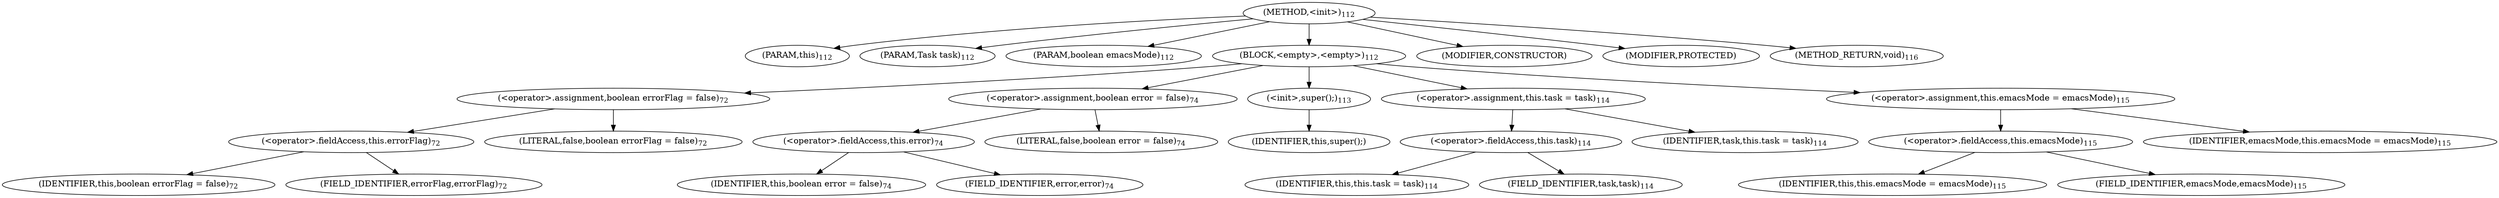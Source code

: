 digraph "&lt;init&gt;" {  
"112" [label = <(METHOD,&lt;init&gt;)<SUB>112</SUB>> ]
"6" [label = <(PARAM,this)<SUB>112</SUB>> ]
"113" [label = <(PARAM,Task task)<SUB>112</SUB>> ]
"114" [label = <(PARAM,boolean emacsMode)<SUB>112</SUB>> ]
"115" [label = <(BLOCK,&lt;empty&gt;,&lt;empty&gt;)<SUB>112</SUB>> ]
"116" [label = <(&lt;operator&gt;.assignment,boolean errorFlag = false)<SUB>72</SUB>> ]
"117" [label = <(&lt;operator&gt;.fieldAccess,this.errorFlag)<SUB>72</SUB>> ]
"118" [label = <(IDENTIFIER,this,boolean errorFlag = false)<SUB>72</SUB>> ]
"119" [label = <(FIELD_IDENTIFIER,errorFlag,errorFlag)<SUB>72</SUB>> ]
"120" [label = <(LITERAL,false,boolean errorFlag = false)<SUB>72</SUB>> ]
"121" [label = <(&lt;operator&gt;.assignment,boolean error = false)<SUB>74</SUB>> ]
"122" [label = <(&lt;operator&gt;.fieldAccess,this.error)<SUB>74</SUB>> ]
"123" [label = <(IDENTIFIER,this,boolean error = false)<SUB>74</SUB>> ]
"124" [label = <(FIELD_IDENTIFIER,error,error)<SUB>74</SUB>> ]
"125" [label = <(LITERAL,false,boolean error = false)<SUB>74</SUB>> ]
"126" [label = <(&lt;init&gt;,super();)<SUB>113</SUB>> ]
"5" [label = <(IDENTIFIER,this,super();)> ]
"127" [label = <(&lt;operator&gt;.assignment,this.task = task)<SUB>114</SUB>> ]
"128" [label = <(&lt;operator&gt;.fieldAccess,this.task)<SUB>114</SUB>> ]
"7" [label = <(IDENTIFIER,this,this.task = task)<SUB>114</SUB>> ]
"129" [label = <(FIELD_IDENTIFIER,task,task)<SUB>114</SUB>> ]
"130" [label = <(IDENTIFIER,task,this.task = task)<SUB>114</SUB>> ]
"131" [label = <(&lt;operator&gt;.assignment,this.emacsMode = emacsMode)<SUB>115</SUB>> ]
"132" [label = <(&lt;operator&gt;.fieldAccess,this.emacsMode)<SUB>115</SUB>> ]
"8" [label = <(IDENTIFIER,this,this.emacsMode = emacsMode)<SUB>115</SUB>> ]
"133" [label = <(FIELD_IDENTIFIER,emacsMode,emacsMode)<SUB>115</SUB>> ]
"134" [label = <(IDENTIFIER,emacsMode,this.emacsMode = emacsMode)<SUB>115</SUB>> ]
"135" [label = <(MODIFIER,CONSTRUCTOR)> ]
"136" [label = <(MODIFIER,PROTECTED)> ]
"137" [label = <(METHOD_RETURN,void)<SUB>116</SUB>> ]
  "112" -> "6" 
  "112" -> "113" 
  "112" -> "114" 
  "112" -> "115" 
  "112" -> "135" 
  "112" -> "136" 
  "112" -> "137" 
  "115" -> "116" 
  "115" -> "121" 
  "115" -> "126" 
  "115" -> "127" 
  "115" -> "131" 
  "116" -> "117" 
  "116" -> "120" 
  "117" -> "118" 
  "117" -> "119" 
  "121" -> "122" 
  "121" -> "125" 
  "122" -> "123" 
  "122" -> "124" 
  "126" -> "5" 
  "127" -> "128" 
  "127" -> "130" 
  "128" -> "7" 
  "128" -> "129" 
  "131" -> "132" 
  "131" -> "134" 
  "132" -> "8" 
  "132" -> "133" 
}
